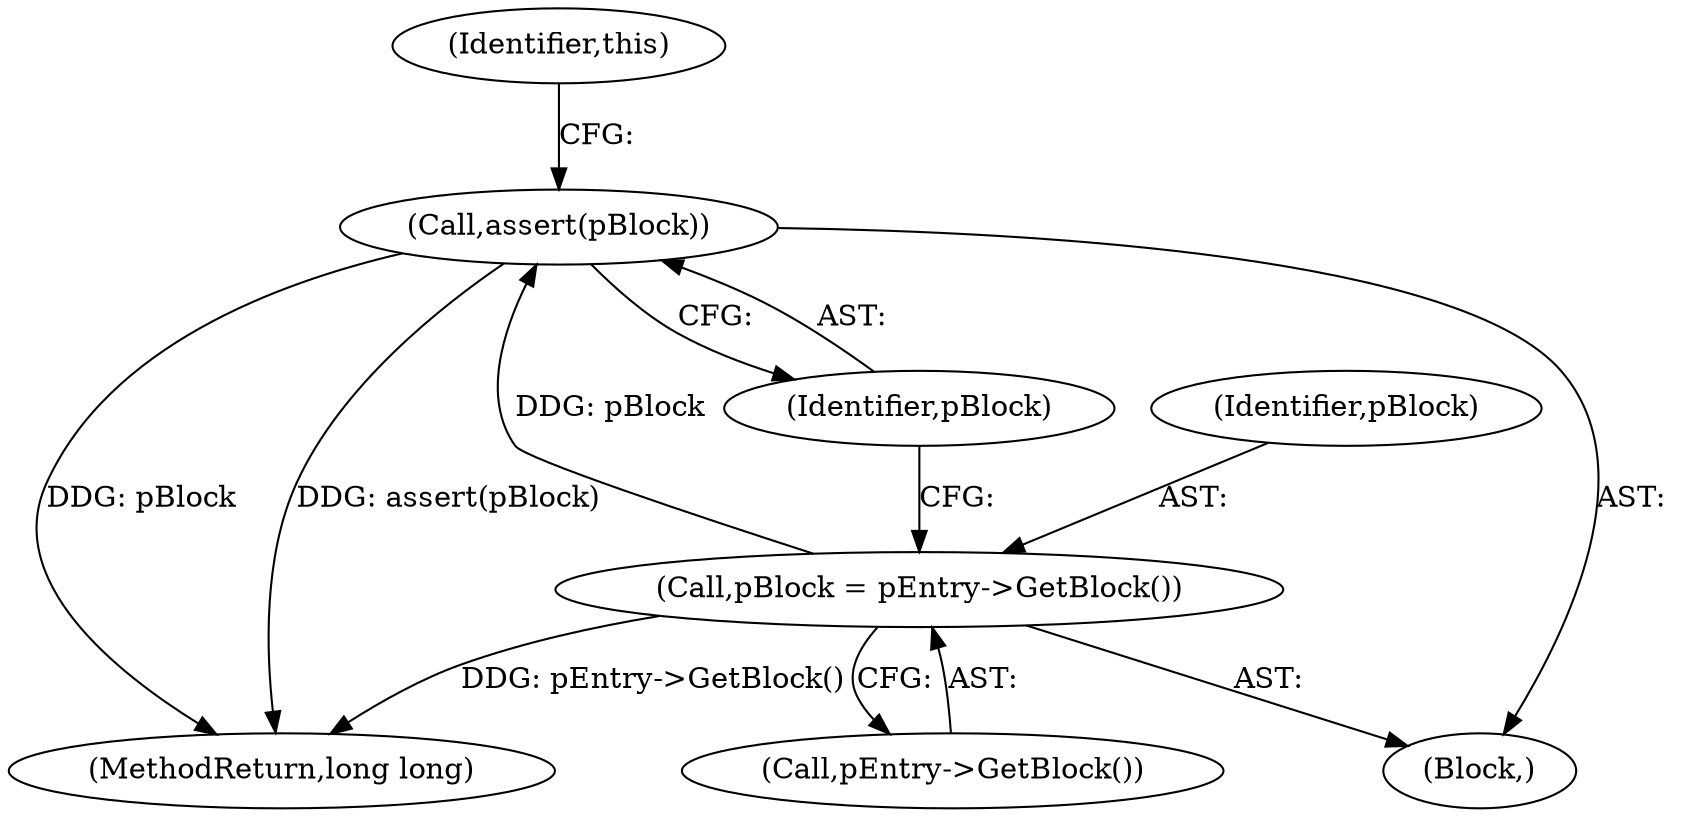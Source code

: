 digraph "1_Android_04839626ed859623901ebd3a5fd483982186b59d_85@API" {
"1000125" [label="(Call,assert(pBlock))"];
"1000122" [label="(Call,pBlock = pEntry->GetBlock())"];
"1000130" [label="(MethodReturn,long long)"];
"1000122" [label="(Call,pBlock = pEntry->GetBlock())"];
"1000103" [label="(Block,)"];
"1000125" [label="(Call,assert(pBlock))"];
"1000124" [label="(Call,pEntry->GetBlock())"];
"1000126" [label="(Identifier,pBlock)"];
"1000123" [label="(Identifier,pBlock)"];
"1000129" [label="(Identifier,this)"];
"1000125" -> "1000103"  [label="AST: "];
"1000125" -> "1000126"  [label="CFG: "];
"1000126" -> "1000125"  [label="AST: "];
"1000129" -> "1000125"  [label="CFG: "];
"1000125" -> "1000130"  [label="DDG: pBlock"];
"1000125" -> "1000130"  [label="DDG: assert(pBlock)"];
"1000122" -> "1000125"  [label="DDG: pBlock"];
"1000122" -> "1000103"  [label="AST: "];
"1000122" -> "1000124"  [label="CFG: "];
"1000123" -> "1000122"  [label="AST: "];
"1000124" -> "1000122"  [label="AST: "];
"1000126" -> "1000122"  [label="CFG: "];
"1000122" -> "1000130"  [label="DDG: pEntry->GetBlock()"];
}
